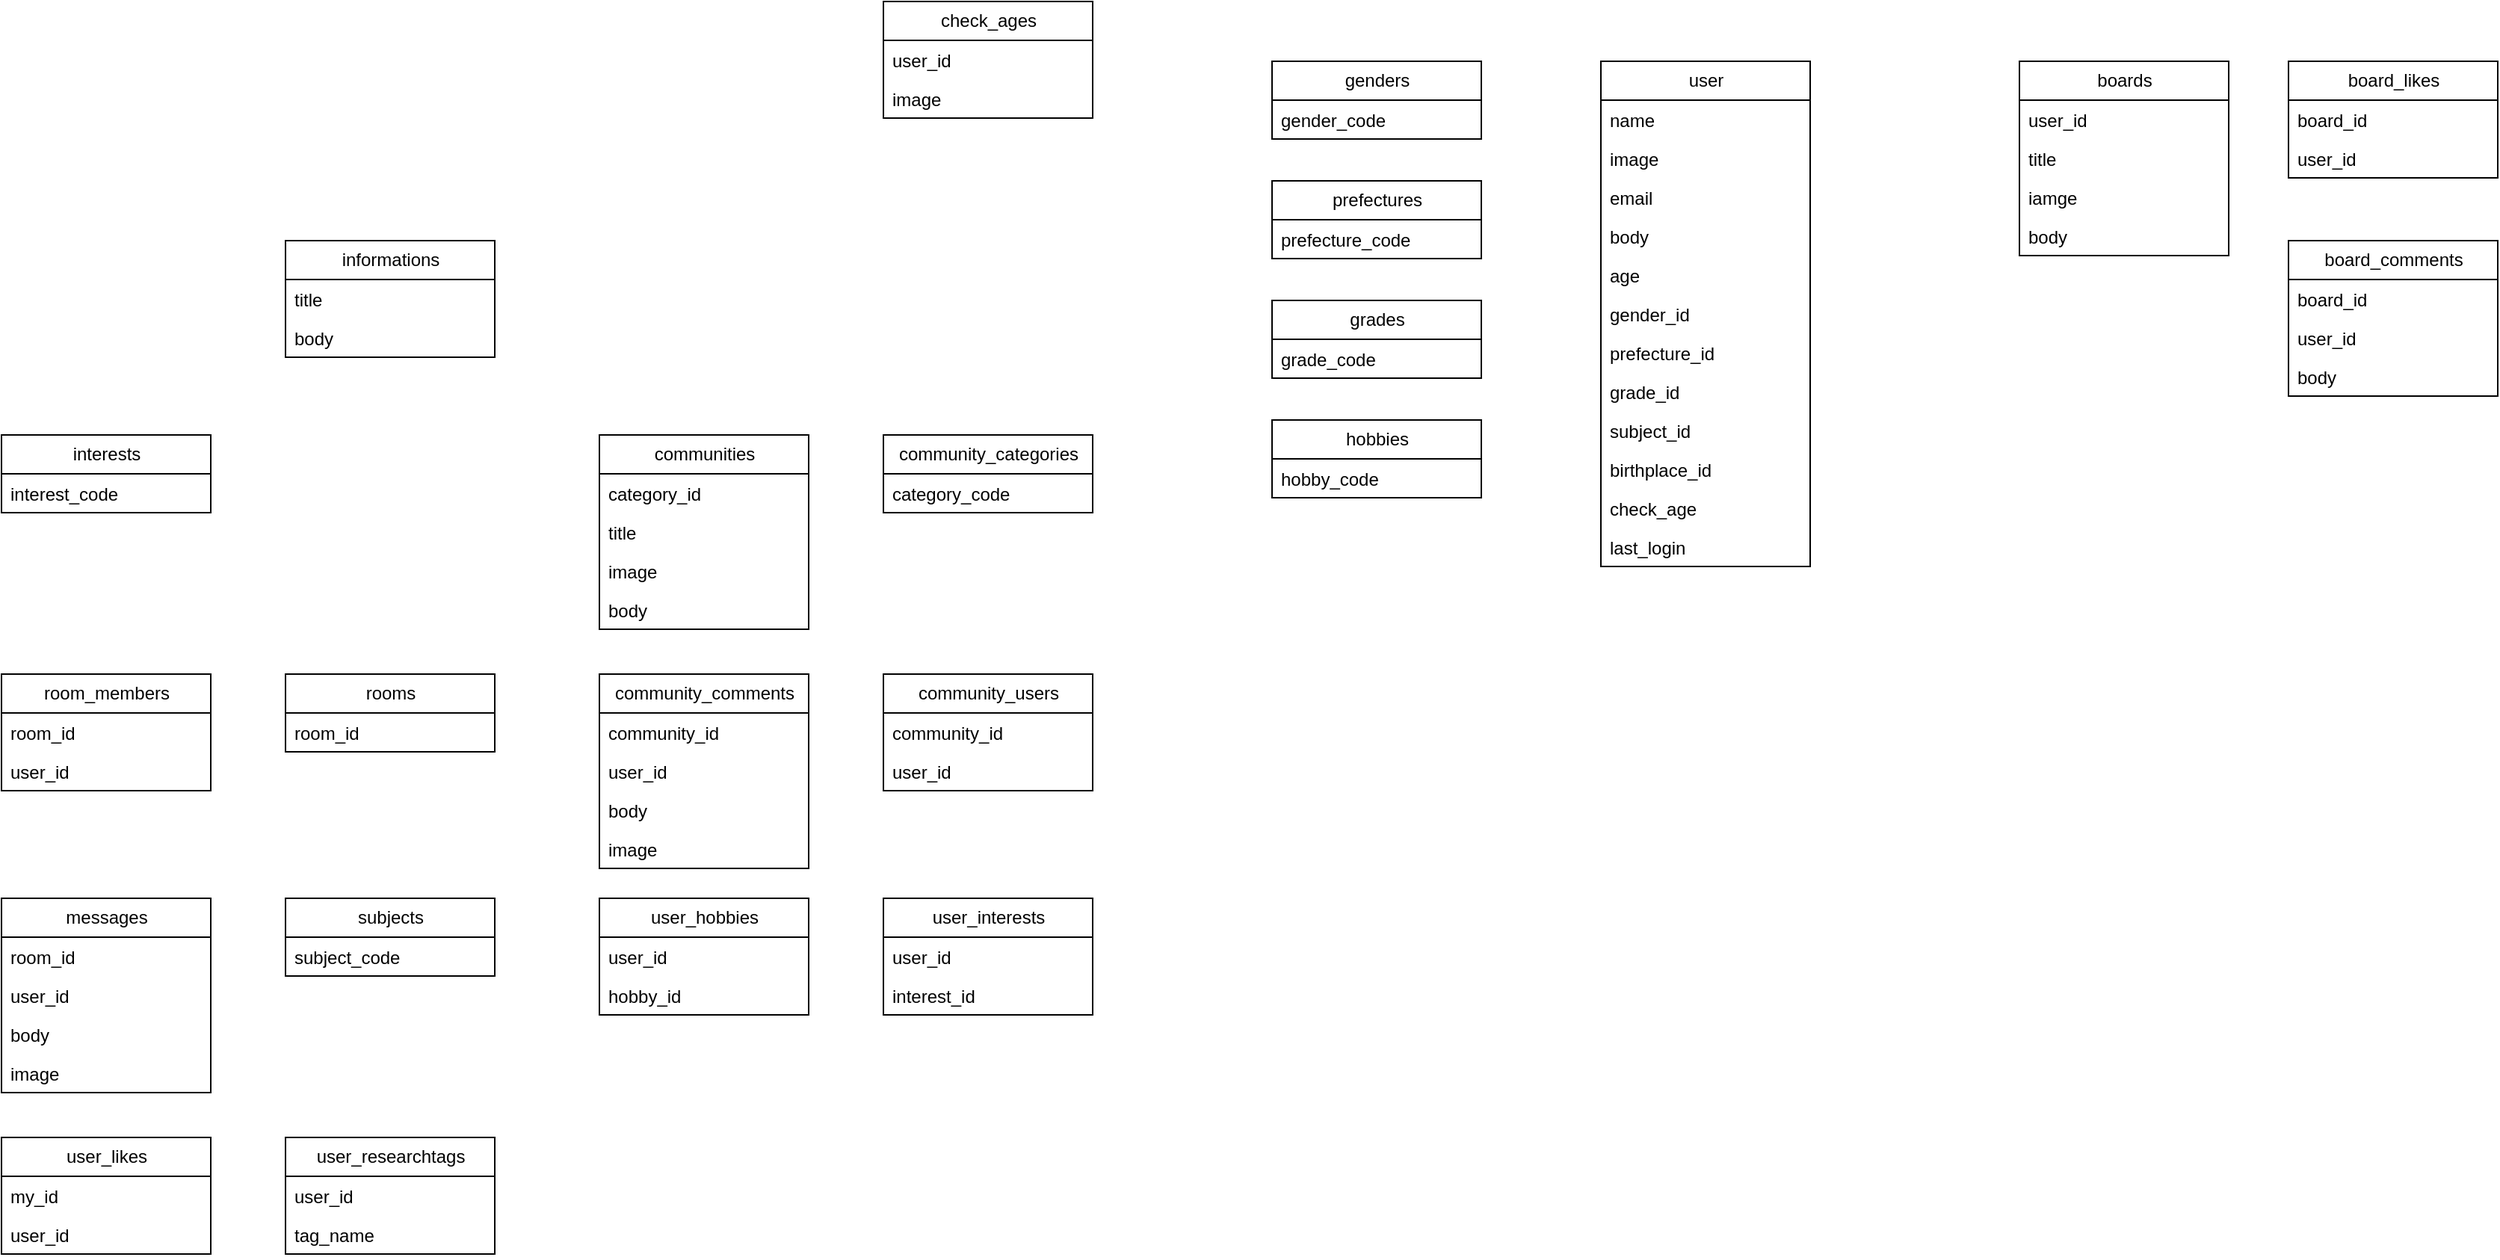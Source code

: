<mxfile version="21.6.9" type="github">
  <diagram name="ページ1" id="6iewMTlWC3NffTtaYx-6">
    <mxGraphModel dx="1723" dy="469" grid="1" gridSize="10" guides="1" tooltips="1" connect="1" arrows="1" fold="1" page="1" pageScale="1" pageWidth="827" pageHeight="1169" math="0" shadow="0">
      <root>
        <mxCell id="0" />
        <mxCell id="1" parent="0" />
        <mxCell id="muuuqwQ-U8elbr1STzxw-1" value="board_comments" style="swimlane;fontStyle=0;childLayout=stackLayout;horizontal=1;startSize=26;fillColor=none;horizontalStack=0;resizeParent=1;resizeParentMax=0;resizeLast=0;collapsible=1;marginBottom=0;html=1;" vertex="1" parent="1">
          <mxGeometry x="1460" y="280" width="140" height="104" as="geometry" />
        </mxCell>
        <mxCell id="muuuqwQ-U8elbr1STzxw-2" value="board_id" style="text;strokeColor=none;fillColor=none;align=left;verticalAlign=top;spacingLeft=4;spacingRight=4;overflow=hidden;rotatable=0;points=[[0,0.5],[1,0.5]];portConstraint=eastwest;whiteSpace=wrap;html=1;" vertex="1" parent="muuuqwQ-U8elbr1STzxw-1">
          <mxGeometry y="26" width="140" height="26" as="geometry" />
        </mxCell>
        <mxCell id="muuuqwQ-U8elbr1STzxw-3" value="user_id" style="text;strokeColor=none;fillColor=none;align=left;verticalAlign=top;spacingLeft=4;spacingRight=4;overflow=hidden;rotatable=0;points=[[0,0.5],[1,0.5]];portConstraint=eastwest;whiteSpace=wrap;html=1;" vertex="1" parent="muuuqwQ-U8elbr1STzxw-1">
          <mxGeometry y="52" width="140" height="26" as="geometry" />
        </mxCell>
        <mxCell id="muuuqwQ-U8elbr1STzxw-4" value="body" style="text;strokeColor=none;fillColor=none;align=left;verticalAlign=top;spacingLeft=4;spacingRight=4;overflow=hidden;rotatable=0;points=[[0,0.5],[1,0.5]];portConstraint=eastwest;whiteSpace=wrap;html=1;" vertex="1" parent="muuuqwQ-U8elbr1STzxw-1">
          <mxGeometry y="78" width="140" height="26" as="geometry" />
        </mxCell>
        <mxCell id="muuuqwQ-U8elbr1STzxw-5" value="board_likes" style="swimlane;fontStyle=0;childLayout=stackLayout;horizontal=1;startSize=26;fillColor=none;horizontalStack=0;resizeParent=1;resizeParentMax=0;resizeLast=0;collapsible=1;marginBottom=0;html=1;" vertex="1" parent="1">
          <mxGeometry x="1460" y="160" width="140" height="78" as="geometry" />
        </mxCell>
        <mxCell id="muuuqwQ-U8elbr1STzxw-6" value="board_id" style="text;strokeColor=none;fillColor=none;align=left;verticalAlign=top;spacingLeft=4;spacingRight=4;overflow=hidden;rotatable=0;points=[[0,0.5],[1,0.5]];portConstraint=eastwest;whiteSpace=wrap;html=1;" vertex="1" parent="muuuqwQ-U8elbr1STzxw-5">
          <mxGeometry y="26" width="140" height="26" as="geometry" />
        </mxCell>
        <mxCell id="muuuqwQ-U8elbr1STzxw-7" value="user_id" style="text;strokeColor=none;fillColor=none;align=left;verticalAlign=top;spacingLeft=4;spacingRight=4;overflow=hidden;rotatable=0;points=[[0,0.5],[1,0.5]];portConstraint=eastwest;whiteSpace=wrap;html=1;" vertex="1" parent="muuuqwQ-U8elbr1STzxw-5">
          <mxGeometry y="52" width="140" height="26" as="geometry" />
        </mxCell>
        <mxCell id="muuuqwQ-U8elbr1STzxw-9" value="check_ages" style="swimlane;fontStyle=0;childLayout=stackLayout;horizontal=1;startSize=26;fillColor=none;horizontalStack=0;resizeParent=1;resizeParentMax=0;resizeLast=0;collapsible=1;marginBottom=0;html=1;" vertex="1" parent="1">
          <mxGeometry x="520" y="120" width="140" height="78" as="geometry" />
        </mxCell>
        <mxCell id="muuuqwQ-U8elbr1STzxw-10" value="user_id" style="text;strokeColor=none;fillColor=none;align=left;verticalAlign=top;spacingLeft=4;spacingRight=4;overflow=hidden;rotatable=0;points=[[0,0.5],[1,0.5]];portConstraint=eastwest;whiteSpace=wrap;html=1;" vertex="1" parent="muuuqwQ-U8elbr1STzxw-9">
          <mxGeometry y="26" width="140" height="26" as="geometry" />
        </mxCell>
        <mxCell id="muuuqwQ-U8elbr1STzxw-11" value="image" style="text;strokeColor=none;fillColor=none;align=left;verticalAlign=top;spacingLeft=4;spacingRight=4;overflow=hidden;rotatable=0;points=[[0,0.5],[1,0.5]];portConstraint=eastwest;whiteSpace=wrap;html=1;" vertex="1" parent="muuuqwQ-U8elbr1STzxw-9">
          <mxGeometry y="52" width="140" height="26" as="geometry" />
        </mxCell>
        <mxCell id="muuuqwQ-U8elbr1STzxw-13" value="boards" style="swimlane;fontStyle=0;childLayout=stackLayout;horizontal=1;startSize=26;fillColor=none;horizontalStack=0;resizeParent=1;resizeParentMax=0;resizeLast=0;collapsible=1;marginBottom=0;html=1;" vertex="1" parent="1">
          <mxGeometry x="1280" y="160" width="140" height="130" as="geometry">
            <mxRectangle x="330" y="120" width="80" height="30" as="alternateBounds" />
          </mxGeometry>
        </mxCell>
        <mxCell id="muuuqwQ-U8elbr1STzxw-14" value="user_id" style="text;strokeColor=none;fillColor=none;align=left;verticalAlign=top;spacingLeft=4;spacingRight=4;overflow=hidden;rotatable=0;points=[[0,0.5],[1,0.5]];portConstraint=eastwest;whiteSpace=wrap;html=1;" vertex="1" parent="muuuqwQ-U8elbr1STzxw-13">
          <mxGeometry y="26" width="140" height="26" as="geometry" />
        </mxCell>
        <mxCell id="muuuqwQ-U8elbr1STzxw-15" value="title" style="text;strokeColor=none;fillColor=none;align=left;verticalAlign=top;spacingLeft=4;spacingRight=4;overflow=hidden;rotatable=0;points=[[0,0.5],[1,0.5]];portConstraint=eastwest;whiteSpace=wrap;html=1;" vertex="1" parent="muuuqwQ-U8elbr1STzxw-13">
          <mxGeometry y="52" width="140" height="26" as="geometry" />
        </mxCell>
        <mxCell id="muuuqwQ-U8elbr1STzxw-16" value="iamge" style="text;strokeColor=none;fillColor=none;align=left;verticalAlign=top;spacingLeft=4;spacingRight=4;overflow=hidden;rotatable=0;points=[[0,0.5],[1,0.5]];portConstraint=eastwest;whiteSpace=wrap;html=1;" vertex="1" parent="muuuqwQ-U8elbr1STzxw-13">
          <mxGeometry y="78" width="140" height="26" as="geometry" />
        </mxCell>
        <mxCell id="muuuqwQ-U8elbr1STzxw-101" value="body" style="text;strokeColor=none;fillColor=none;align=left;verticalAlign=top;spacingLeft=4;spacingRight=4;overflow=hidden;rotatable=0;points=[[0,0.5],[1,0.5]];portConstraint=eastwest;whiteSpace=wrap;html=1;" vertex="1" parent="muuuqwQ-U8elbr1STzxw-13">
          <mxGeometry y="104" width="140" height="26" as="geometry" />
        </mxCell>
        <mxCell id="muuuqwQ-U8elbr1STzxw-17" value="community_users" style="swimlane;fontStyle=0;childLayout=stackLayout;horizontal=1;startSize=26;fillColor=none;horizontalStack=0;resizeParent=1;resizeParentMax=0;resizeLast=0;collapsible=1;marginBottom=0;html=1;" vertex="1" parent="1">
          <mxGeometry x="520" y="570" width="140" height="78" as="geometry" />
        </mxCell>
        <mxCell id="muuuqwQ-U8elbr1STzxw-18" value="community_id" style="text;strokeColor=none;fillColor=none;align=left;verticalAlign=top;spacingLeft=4;spacingRight=4;overflow=hidden;rotatable=0;points=[[0,0.5],[1,0.5]];portConstraint=eastwest;whiteSpace=wrap;html=1;" vertex="1" parent="muuuqwQ-U8elbr1STzxw-17">
          <mxGeometry y="26" width="140" height="26" as="geometry" />
        </mxCell>
        <mxCell id="muuuqwQ-U8elbr1STzxw-19" value="user_id" style="text;strokeColor=none;fillColor=none;align=left;verticalAlign=top;spacingLeft=4;spacingRight=4;overflow=hidden;rotatable=0;points=[[0,0.5],[1,0.5]];portConstraint=eastwest;whiteSpace=wrap;html=1;" vertex="1" parent="muuuqwQ-U8elbr1STzxw-17">
          <mxGeometry y="52" width="140" height="26" as="geometry" />
        </mxCell>
        <mxCell id="muuuqwQ-U8elbr1STzxw-21" value="community_comments" style="swimlane;fontStyle=0;childLayout=stackLayout;horizontal=1;startSize=26;fillColor=none;horizontalStack=0;resizeParent=1;resizeParentMax=0;resizeLast=0;collapsible=1;marginBottom=0;html=1;" vertex="1" parent="1">
          <mxGeometry x="330" y="570" width="140" height="130" as="geometry" />
        </mxCell>
        <mxCell id="muuuqwQ-U8elbr1STzxw-22" value="community_id" style="text;strokeColor=none;fillColor=none;align=left;verticalAlign=top;spacingLeft=4;spacingRight=4;overflow=hidden;rotatable=0;points=[[0,0.5],[1,0.5]];portConstraint=eastwest;whiteSpace=wrap;html=1;" vertex="1" parent="muuuqwQ-U8elbr1STzxw-21">
          <mxGeometry y="26" width="140" height="26" as="geometry" />
        </mxCell>
        <mxCell id="muuuqwQ-U8elbr1STzxw-23" value="user_id" style="text;strokeColor=none;fillColor=none;align=left;verticalAlign=top;spacingLeft=4;spacingRight=4;overflow=hidden;rotatable=0;points=[[0,0.5],[1,0.5]];portConstraint=eastwest;whiteSpace=wrap;html=1;" vertex="1" parent="muuuqwQ-U8elbr1STzxw-21">
          <mxGeometry y="52" width="140" height="26" as="geometry" />
        </mxCell>
        <mxCell id="muuuqwQ-U8elbr1STzxw-24" value="body" style="text;strokeColor=none;fillColor=none;align=left;verticalAlign=top;spacingLeft=4;spacingRight=4;overflow=hidden;rotatable=0;points=[[0,0.5],[1,0.5]];portConstraint=eastwest;whiteSpace=wrap;html=1;" vertex="1" parent="muuuqwQ-U8elbr1STzxw-21">
          <mxGeometry y="78" width="140" height="26" as="geometry" />
        </mxCell>
        <mxCell id="muuuqwQ-U8elbr1STzxw-103" value="image" style="text;strokeColor=none;fillColor=none;align=left;verticalAlign=top;spacingLeft=4;spacingRight=4;overflow=hidden;rotatable=0;points=[[0,0.5],[1,0.5]];portConstraint=eastwest;whiteSpace=wrap;html=1;" vertex="1" parent="muuuqwQ-U8elbr1STzxw-21">
          <mxGeometry y="104" width="140" height="26" as="geometry" />
        </mxCell>
        <mxCell id="muuuqwQ-U8elbr1STzxw-25" value="communities" style="swimlane;fontStyle=0;childLayout=stackLayout;horizontal=1;startSize=26;fillColor=none;horizontalStack=0;resizeParent=1;resizeParentMax=0;resizeLast=0;collapsible=1;marginBottom=0;html=1;" vertex="1" parent="1">
          <mxGeometry x="330" y="410" width="140" height="130" as="geometry" />
        </mxCell>
        <mxCell id="muuuqwQ-U8elbr1STzxw-26" value="category_id" style="text;strokeColor=none;fillColor=none;align=left;verticalAlign=top;spacingLeft=4;spacingRight=4;overflow=hidden;rotatable=0;points=[[0,0.5],[1,0.5]];portConstraint=eastwest;whiteSpace=wrap;html=1;" vertex="1" parent="muuuqwQ-U8elbr1STzxw-25">
          <mxGeometry y="26" width="140" height="26" as="geometry" />
        </mxCell>
        <mxCell id="muuuqwQ-U8elbr1STzxw-27" value="title" style="text;strokeColor=none;fillColor=none;align=left;verticalAlign=top;spacingLeft=4;spacingRight=4;overflow=hidden;rotatable=0;points=[[0,0.5],[1,0.5]];portConstraint=eastwest;whiteSpace=wrap;html=1;" vertex="1" parent="muuuqwQ-U8elbr1STzxw-25">
          <mxGeometry y="52" width="140" height="26" as="geometry" />
        </mxCell>
        <mxCell id="muuuqwQ-U8elbr1STzxw-28" value="image" style="text;strokeColor=none;fillColor=none;align=left;verticalAlign=top;spacingLeft=4;spacingRight=4;overflow=hidden;rotatable=0;points=[[0,0.5],[1,0.5]];portConstraint=eastwest;whiteSpace=wrap;html=1;" vertex="1" parent="muuuqwQ-U8elbr1STzxw-25">
          <mxGeometry y="78" width="140" height="26" as="geometry" />
        </mxCell>
        <mxCell id="muuuqwQ-U8elbr1STzxw-102" value="body" style="text;strokeColor=none;fillColor=none;align=left;verticalAlign=top;spacingLeft=4;spacingRight=4;overflow=hidden;rotatable=0;points=[[0,0.5],[1,0.5]];portConstraint=eastwest;whiteSpace=wrap;html=1;" vertex="1" parent="muuuqwQ-U8elbr1STzxw-25">
          <mxGeometry y="104" width="140" height="26" as="geometry" />
        </mxCell>
        <mxCell id="muuuqwQ-U8elbr1STzxw-29" value="community_categories" style="swimlane;fontStyle=0;childLayout=stackLayout;horizontal=1;startSize=26;fillColor=none;horizontalStack=0;resizeParent=1;resizeParentMax=0;resizeLast=0;collapsible=1;marginBottom=0;html=1;" vertex="1" parent="1">
          <mxGeometry x="520" y="410" width="140" height="52" as="geometry" />
        </mxCell>
        <mxCell id="muuuqwQ-U8elbr1STzxw-30" value="category_code" style="text;strokeColor=none;fillColor=none;align=left;verticalAlign=top;spacingLeft=4;spacingRight=4;overflow=hidden;rotatable=0;points=[[0,0.5],[1,0.5]];portConstraint=eastwest;whiteSpace=wrap;html=1;" vertex="1" parent="muuuqwQ-U8elbr1STzxw-29">
          <mxGeometry y="26" width="140" height="26" as="geometry" />
        </mxCell>
        <mxCell id="muuuqwQ-U8elbr1STzxw-33" value="genders" style="swimlane;fontStyle=0;childLayout=stackLayout;horizontal=1;startSize=26;fillColor=none;horizontalStack=0;resizeParent=1;resizeParentMax=0;resizeLast=0;collapsible=1;marginBottom=0;html=1;" vertex="1" parent="1">
          <mxGeometry x="780" y="160" width="140" height="52" as="geometry" />
        </mxCell>
        <mxCell id="muuuqwQ-U8elbr1STzxw-34" value="gender_code" style="text;strokeColor=none;fillColor=none;align=left;verticalAlign=top;spacingLeft=4;spacingRight=4;overflow=hidden;rotatable=0;points=[[0,0.5],[1,0.5]];portConstraint=eastwest;whiteSpace=wrap;html=1;" vertex="1" parent="muuuqwQ-U8elbr1STzxw-33">
          <mxGeometry y="26" width="140" height="26" as="geometry" />
        </mxCell>
        <mxCell id="muuuqwQ-U8elbr1STzxw-41" value="interests" style="swimlane;fontStyle=0;childLayout=stackLayout;horizontal=1;startSize=26;fillColor=none;horizontalStack=0;resizeParent=1;resizeParentMax=0;resizeLast=0;collapsible=1;marginBottom=0;html=1;" vertex="1" parent="1">
          <mxGeometry x="-70" y="410" width="140" height="52" as="geometry" />
        </mxCell>
        <mxCell id="muuuqwQ-U8elbr1STzxw-42" value="interest_code" style="text;strokeColor=none;fillColor=none;align=left;verticalAlign=top;spacingLeft=4;spacingRight=4;overflow=hidden;rotatable=0;points=[[0,0.5],[1,0.5]];portConstraint=eastwest;whiteSpace=wrap;html=1;" vertex="1" parent="muuuqwQ-U8elbr1STzxw-41">
          <mxGeometry y="26" width="140" height="26" as="geometry" />
        </mxCell>
        <mxCell id="muuuqwQ-U8elbr1STzxw-45" value="prefectures" style="swimlane;fontStyle=0;childLayout=stackLayout;horizontal=1;startSize=26;fillColor=none;horizontalStack=0;resizeParent=1;resizeParentMax=0;resizeLast=0;collapsible=1;marginBottom=0;html=1;" vertex="1" parent="1">
          <mxGeometry x="780" y="240" width="140" height="52" as="geometry" />
        </mxCell>
        <mxCell id="muuuqwQ-U8elbr1STzxw-46" value="prefecture_code" style="text;strokeColor=none;fillColor=none;align=left;verticalAlign=top;spacingLeft=4;spacingRight=4;overflow=hidden;rotatable=0;points=[[0,0.5],[1,0.5]];portConstraint=eastwest;whiteSpace=wrap;html=1;" vertex="1" parent="muuuqwQ-U8elbr1STzxw-45">
          <mxGeometry y="26" width="140" height="26" as="geometry" />
        </mxCell>
        <mxCell id="muuuqwQ-U8elbr1STzxw-49" value="informations" style="swimlane;fontStyle=0;childLayout=stackLayout;horizontal=1;startSize=26;fillColor=none;horizontalStack=0;resizeParent=1;resizeParentMax=0;resizeLast=0;collapsible=1;marginBottom=0;html=1;" vertex="1" parent="1">
          <mxGeometry x="120" y="280" width="140" height="78" as="geometry" />
        </mxCell>
        <mxCell id="muuuqwQ-U8elbr1STzxw-50" value="title" style="text;strokeColor=none;fillColor=none;align=left;verticalAlign=top;spacingLeft=4;spacingRight=4;overflow=hidden;rotatable=0;points=[[0,0.5],[1,0.5]];portConstraint=eastwest;whiteSpace=wrap;html=1;" vertex="1" parent="muuuqwQ-U8elbr1STzxw-49">
          <mxGeometry y="26" width="140" height="26" as="geometry" />
        </mxCell>
        <mxCell id="muuuqwQ-U8elbr1STzxw-51" value="body" style="text;strokeColor=none;fillColor=none;align=left;verticalAlign=top;spacingLeft=4;spacingRight=4;overflow=hidden;rotatable=0;points=[[0,0.5],[1,0.5]];portConstraint=eastwest;whiteSpace=wrap;html=1;" vertex="1" parent="muuuqwQ-U8elbr1STzxw-49">
          <mxGeometry y="52" width="140" height="26" as="geometry" />
        </mxCell>
        <mxCell id="muuuqwQ-U8elbr1STzxw-53" value="grades" style="swimlane;fontStyle=0;childLayout=stackLayout;horizontal=1;startSize=26;fillColor=none;horizontalStack=0;resizeParent=1;resizeParentMax=0;resizeLast=0;collapsible=1;marginBottom=0;html=1;" vertex="1" parent="1">
          <mxGeometry x="780" y="320" width="140" height="52" as="geometry" />
        </mxCell>
        <mxCell id="muuuqwQ-U8elbr1STzxw-54" value="grade_code" style="text;strokeColor=none;fillColor=none;align=left;verticalAlign=top;spacingLeft=4;spacingRight=4;overflow=hidden;rotatable=0;points=[[0,0.5],[1,0.5]];portConstraint=eastwest;whiteSpace=wrap;html=1;" vertex="1" parent="muuuqwQ-U8elbr1STzxw-53">
          <mxGeometry y="26" width="140" height="26" as="geometry" />
        </mxCell>
        <mxCell id="muuuqwQ-U8elbr1STzxw-57" value="rooms" style="swimlane;fontStyle=0;childLayout=stackLayout;horizontal=1;startSize=26;fillColor=none;horizontalStack=0;resizeParent=1;resizeParentMax=0;resizeLast=0;collapsible=1;marginBottom=0;html=1;" vertex="1" parent="1">
          <mxGeometry x="120" y="570" width="140" height="52" as="geometry" />
        </mxCell>
        <mxCell id="muuuqwQ-U8elbr1STzxw-58" value="room_id" style="text;strokeColor=none;fillColor=none;align=left;verticalAlign=top;spacingLeft=4;spacingRight=4;overflow=hidden;rotatable=0;points=[[0,0.5],[1,0.5]];portConstraint=eastwest;whiteSpace=wrap;html=1;" vertex="1" parent="muuuqwQ-U8elbr1STzxw-57">
          <mxGeometry y="26" width="140" height="26" as="geometry" />
        </mxCell>
        <mxCell id="muuuqwQ-U8elbr1STzxw-61" value="room_members" style="swimlane;fontStyle=0;childLayout=stackLayout;horizontal=1;startSize=26;fillColor=none;horizontalStack=0;resizeParent=1;resizeParentMax=0;resizeLast=0;collapsible=1;marginBottom=0;html=1;" vertex="1" parent="1">
          <mxGeometry x="-70" y="570" width="140" height="78" as="geometry" />
        </mxCell>
        <mxCell id="muuuqwQ-U8elbr1STzxw-62" value="room_id" style="text;strokeColor=none;fillColor=none;align=left;verticalAlign=top;spacingLeft=4;spacingRight=4;overflow=hidden;rotatable=0;points=[[0,0.5],[1,0.5]];portConstraint=eastwest;whiteSpace=wrap;html=1;" vertex="1" parent="muuuqwQ-U8elbr1STzxw-61">
          <mxGeometry y="26" width="140" height="26" as="geometry" />
        </mxCell>
        <mxCell id="muuuqwQ-U8elbr1STzxw-63" value="user_id" style="text;strokeColor=none;fillColor=none;align=left;verticalAlign=top;spacingLeft=4;spacingRight=4;overflow=hidden;rotatable=0;points=[[0,0.5],[1,0.5]];portConstraint=eastwest;whiteSpace=wrap;html=1;" vertex="1" parent="muuuqwQ-U8elbr1STzxw-61">
          <mxGeometry y="52" width="140" height="26" as="geometry" />
        </mxCell>
        <mxCell id="muuuqwQ-U8elbr1STzxw-65" value="messages" style="swimlane;fontStyle=0;childLayout=stackLayout;horizontal=1;startSize=26;fillColor=none;horizontalStack=0;resizeParent=1;resizeParentMax=0;resizeLast=0;collapsible=1;marginBottom=0;html=1;" vertex="1" parent="1">
          <mxGeometry x="-70" y="720" width="140" height="130" as="geometry" />
        </mxCell>
        <mxCell id="muuuqwQ-U8elbr1STzxw-66" value="room_id" style="text;strokeColor=none;fillColor=none;align=left;verticalAlign=top;spacingLeft=4;spacingRight=4;overflow=hidden;rotatable=0;points=[[0,0.5],[1,0.5]];portConstraint=eastwest;whiteSpace=wrap;html=1;" vertex="1" parent="muuuqwQ-U8elbr1STzxw-65">
          <mxGeometry y="26" width="140" height="26" as="geometry" />
        </mxCell>
        <mxCell id="muuuqwQ-U8elbr1STzxw-67" value="user_id" style="text;strokeColor=none;fillColor=none;align=left;verticalAlign=top;spacingLeft=4;spacingRight=4;overflow=hidden;rotatable=0;points=[[0,0.5],[1,0.5]];portConstraint=eastwest;whiteSpace=wrap;html=1;" vertex="1" parent="muuuqwQ-U8elbr1STzxw-65">
          <mxGeometry y="52" width="140" height="26" as="geometry" />
        </mxCell>
        <mxCell id="muuuqwQ-U8elbr1STzxw-68" value="body" style="text;strokeColor=none;fillColor=none;align=left;verticalAlign=top;spacingLeft=4;spacingRight=4;overflow=hidden;rotatable=0;points=[[0,0.5],[1,0.5]];portConstraint=eastwest;whiteSpace=wrap;html=1;" vertex="1" parent="muuuqwQ-U8elbr1STzxw-65">
          <mxGeometry y="78" width="140" height="26" as="geometry" />
        </mxCell>
        <mxCell id="muuuqwQ-U8elbr1STzxw-104" value="image" style="text;strokeColor=none;fillColor=none;align=left;verticalAlign=top;spacingLeft=4;spacingRight=4;overflow=hidden;rotatable=0;points=[[0,0.5],[1,0.5]];portConstraint=eastwest;whiteSpace=wrap;html=1;" vertex="1" parent="muuuqwQ-U8elbr1STzxw-65">
          <mxGeometry y="104" width="140" height="26" as="geometry" />
        </mxCell>
        <mxCell id="muuuqwQ-U8elbr1STzxw-69" value="subjects" style="swimlane;fontStyle=0;childLayout=stackLayout;horizontal=1;startSize=26;fillColor=none;horizontalStack=0;resizeParent=1;resizeParentMax=0;resizeLast=0;collapsible=1;marginBottom=0;html=1;" vertex="1" parent="1">
          <mxGeometry x="120" y="720" width="140" height="52" as="geometry" />
        </mxCell>
        <mxCell id="muuuqwQ-U8elbr1STzxw-70" value="subject_code" style="text;strokeColor=none;fillColor=none;align=left;verticalAlign=top;spacingLeft=4;spacingRight=4;overflow=hidden;rotatable=0;points=[[0,0.5],[1,0.5]];portConstraint=eastwest;whiteSpace=wrap;html=1;" vertex="1" parent="muuuqwQ-U8elbr1STzxw-69">
          <mxGeometry y="26" width="140" height="26" as="geometry" />
        </mxCell>
        <mxCell id="muuuqwQ-U8elbr1STzxw-73" value="user_hobbies" style="swimlane;fontStyle=0;childLayout=stackLayout;horizontal=1;startSize=26;fillColor=none;horizontalStack=0;resizeParent=1;resizeParentMax=0;resizeLast=0;collapsible=1;marginBottom=0;html=1;" vertex="1" parent="1">
          <mxGeometry x="330" y="720" width="140" height="78" as="geometry" />
        </mxCell>
        <mxCell id="muuuqwQ-U8elbr1STzxw-74" value="user_id" style="text;strokeColor=none;fillColor=none;align=left;verticalAlign=top;spacingLeft=4;spacingRight=4;overflow=hidden;rotatable=0;points=[[0,0.5],[1,0.5]];portConstraint=eastwest;whiteSpace=wrap;html=1;" vertex="1" parent="muuuqwQ-U8elbr1STzxw-73">
          <mxGeometry y="26" width="140" height="26" as="geometry" />
        </mxCell>
        <mxCell id="muuuqwQ-U8elbr1STzxw-75" value="hobby_id" style="text;strokeColor=none;fillColor=none;align=left;verticalAlign=top;spacingLeft=4;spacingRight=4;overflow=hidden;rotatable=0;points=[[0,0.5],[1,0.5]];portConstraint=eastwest;whiteSpace=wrap;html=1;" vertex="1" parent="muuuqwQ-U8elbr1STzxw-73">
          <mxGeometry y="52" width="140" height="26" as="geometry" />
        </mxCell>
        <mxCell id="muuuqwQ-U8elbr1STzxw-77" value="user_interests" style="swimlane;fontStyle=0;childLayout=stackLayout;horizontal=1;startSize=26;fillColor=none;horizontalStack=0;resizeParent=1;resizeParentMax=0;resizeLast=0;collapsible=1;marginBottom=0;html=1;" vertex="1" parent="1">
          <mxGeometry x="520" y="720" width="140" height="78" as="geometry" />
        </mxCell>
        <mxCell id="muuuqwQ-U8elbr1STzxw-78" value="user_id" style="text;strokeColor=none;fillColor=none;align=left;verticalAlign=top;spacingLeft=4;spacingRight=4;overflow=hidden;rotatable=0;points=[[0,0.5],[1,0.5]];portConstraint=eastwest;whiteSpace=wrap;html=1;" vertex="1" parent="muuuqwQ-U8elbr1STzxw-77">
          <mxGeometry y="26" width="140" height="26" as="geometry" />
        </mxCell>
        <mxCell id="muuuqwQ-U8elbr1STzxw-79" value="interest_id" style="text;strokeColor=none;fillColor=none;align=left;verticalAlign=top;spacingLeft=4;spacingRight=4;overflow=hidden;rotatable=0;points=[[0,0.5],[1,0.5]];portConstraint=eastwest;whiteSpace=wrap;html=1;" vertex="1" parent="muuuqwQ-U8elbr1STzxw-77">
          <mxGeometry y="52" width="140" height="26" as="geometry" />
        </mxCell>
        <mxCell id="muuuqwQ-U8elbr1STzxw-85" value="user" style="swimlane;fontStyle=0;childLayout=stackLayout;horizontal=1;startSize=26;fillColor=none;horizontalStack=0;resizeParent=1;resizeParentMax=0;resizeLast=0;collapsible=1;marginBottom=0;html=1;" vertex="1" parent="1">
          <mxGeometry x="1000" y="160" width="140" height="338" as="geometry" />
        </mxCell>
        <mxCell id="muuuqwQ-U8elbr1STzxw-86" value="name" style="text;strokeColor=none;fillColor=none;align=left;verticalAlign=top;spacingLeft=4;spacingRight=4;overflow=hidden;rotatable=0;points=[[0,0.5],[1,0.5]];portConstraint=eastwest;whiteSpace=wrap;html=1;" vertex="1" parent="muuuqwQ-U8elbr1STzxw-85">
          <mxGeometry y="26" width="140" height="26" as="geometry" />
        </mxCell>
        <mxCell id="muuuqwQ-U8elbr1STzxw-87" value="image" style="text;strokeColor=none;fillColor=none;align=left;verticalAlign=top;spacingLeft=4;spacingRight=4;overflow=hidden;rotatable=0;points=[[0,0.5],[1,0.5]];portConstraint=eastwest;whiteSpace=wrap;html=1;" vertex="1" parent="muuuqwQ-U8elbr1STzxw-85">
          <mxGeometry y="52" width="140" height="26" as="geometry" />
        </mxCell>
        <mxCell id="muuuqwQ-U8elbr1STzxw-88" value="email" style="text;strokeColor=none;fillColor=none;align=left;verticalAlign=top;spacingLeft=4;spacingRight=4;overflow=hidden;rotatable=0;points=[[0,0.5],[1,0.5]];portConstraint=eastwest;whiteSpace=wrap;html=1;" vertex="1" parent="muuuqwQ-U8elbr1STzxw-85">
          <mxGeometry y="78" width="140" height="26" as="geometry" />
        </mxCell>
        <mxCell id="muuuqwQ-U8elbr1STzxw-111" value="body" style="text;strokeColor=none;fillColor=none;align=left;verticalAlign=top;spacingLeft=4;spacingRight=4;overflow=hidden;rotatable=0;points=[[0,0.5],[1,0.5]];portConstraint=eastwest;whiteSpace=wrap;html=1;" vertex="1" parent="muuuqwQ-U8elbr1STzxw-85">
          <mxGeometry y="104" width="140" height="26" as="geometry" />
        </mxCell>
        <mxCell id="muuuqwQ-U8elbr1STzxw-110" value="age" style="text;strokeColor=none;fillColor=none;align=left;verticalAlign=top;spacingLeft=4;spacingRight=4;overflow=hidden;rotatable=0;points=[[0,0.5],[1,0.5]];portConstraint=eastwest;whiteSpace=wrap;html=1;" vertex="1" parent="muuuqwQ-U8elbr1STzxw-85">
          <mxGeometry y="130" width="140" height="26" as="geometry" />
        </mxCell>
        <mxCell id="muuuqwQ-U8elbr1STzxw-109" value="gender_id" style="text;strokeColor=none;fillColor=none;align=left;verticalAlign=top;spacingLeft=4;spacingRight=4;overflow=hidden;rotatable=0;points=[[0,0.5],[1,0.5]];portConstraint=eastwest;whiteSpace=wrap;html=1;" vertex="1" parent="muuuqwQ-U8elbr1STzxw-85">
          <mxGeometry y="156" width="140" height="26" as="geometry" />
        </mxCell>
        <mxCell id="muuuqwQ-U8elbr1STzxw-108" value="prefecture_id" style="text;strokeColor=none;fillColor=none;align=left;verticalAlign=top;spacingLeft=4;spacingRight=4;overflow=hidden;rotatable=0;points=[[0,0.5],[1,0.5]];portConstraint=eastwest;whiteSpace=wrap;html=1;" vertex="1" parent="muuuqwQ-U8elbr1STzxw-85">
          <mxGeometry y="182" width="140" height="26" as="geometry" />
        </mxCell>
        <mxCell id="muuuqwQ-U8elbr1STzxw-107" value="grade_id" style="text;strokeColor=none;fillColor=none;align=left;verticalAlign=top;spacingLeft=4;spacingRight=4;overflow=hidden;rotatable=0;points=[[0,0.5],[1,0.5]];portConstraint=eastwest;whiteSpace=wrap;html=1;" vertex="1" parent="muuuqwQ-U8elbr1STzxw-85">
          <mxGeometry y="208" width="140" height="26" as="geometry" />
        </mxCell>
        <mxCell id="muuuqwQ-U8elbr1STzxw-106" value="subject_id" style="text;strokeColor=none;fillColor=none;align=left;verticalAlign=top;spacingLeft=4;spacingRight=4;overflow=hidden;rotatable=0;points=[[0,0.5],[1,0.5]];portConstraint=eastwest;whiteSpace=wrap;html=1;" vertex="1" parent="muuuqwQ-U8elbr1STzxw-85">
          <mxGeometry y="234" width="140" height="26" as="geometry" />
        </mxCell>
        <mxCell id="muuuqwQ-U8elbr1STzxw-105" value="birthplace_id" style="text;strokeColor=none;fillColor=none;align=left;verticalAlign=top;spacingLeft=4;spacingRight=4;overflow=hidden;rotatable=0;points=[[0,0.5],[1,0.5]];portConstraint=eastwest;whiteSpace=wrap;html=1;" vertex="1" parent="muuuqwQ-U8elbr1STzxw-85">
          <mxGeometry y="260" width="140" height="26" as="geometry" />
        </mxCell>
        <mxCell id="muuuqwQ-U8elbr1STzxw-113" value="check_age" style="text;strokeColor=none;fillColor=none;align=left;verticalAlign=top;spacingLeft=4;spacingRight=4;overflow=hidden;rotatable=0;points=[[0,0.5],[1,0.5]];portConstraint=eastwest;whiteSpace=wrap;html=1;" vertex="1" parent="muuuqwQ-U8elbr1STzxw-85">
          <mxGeometry y="286" width="140" height="26" as="geometry" />
        </mxCell>
        <mxCell id="muuuqwQ-U8elbr1STzxw-112" value="last_login" style="text;strokeColor=none;fillColor=none;align=left;verticalAlign=top;spacingLeft=4;spacingRight=4;overflow=hidden;rotatable=0;points=[[0,0.5],[1,0.5]];portConstraint=eastwest;whiteSpace=wrap;html=1;" vertex="1" parent="muuuqwQ-U8elbr1STzxw-85">
          <mxGeometry y="312" width="140" height="26" as="geometry" />
        </mxCell>
        <mxCell id="muuuqwQ-U8elbr1STzxw-89" value="user_researchtags" style="swimlane;fontStyle=0;childLayout=stackLayout;horizontal=1;startSize=26;fillColor=none;horizontalStack=0;resizeParent=1;resizeParentMax=0;resizeLast=0;collapsible=1;marginBottom=0;html=1;" vertex="1" parent="1">
          <mxGeometry x="120" y="880" width="140" height="78" as="geometry" />
        </mxCell>
        <mxCell id="muuuqwQ-U8elbr1STzxw-90" value="user_id" style="text;strokeColor=none;fillColor=none;align=left;verticalAlign=top;spacingLeft=4;spacingRight=4;overflow=hidden;rotatable=0;points=[[0,0.5],[1,0.5]];portConstraint=eastwest;whiteSpace=wrap;html=1;" vertex="1" parent="muuuqwQ-U8elbr1STzxw-89">
          <mxGeometry y="26" width="140" height="26" as="geometry" />
        </mxCell>
        <mxCell id="muuuqwQ-U8elbr1STzxw-91" value="tag_name" style="text;strokeColor=none;fillColor=none;align=left;verticalAlign=top;spacingLeft=4;spacingRight=4;overflow=hidden;rotatable=0;points=[[0,0.5],[1,0.5]];portConstraint=eastwest;whiteSpace=wrap;html=1;" vertex="1" parent="muuuqwQ-U8elbr1STzxw-89">
          <mxGeometry y="52" width="140" height="26" as="geometry" />
        </mxCell>
        <mxCell id="muuuqwQ-U8elbr1STzxw-93" value="user_likes" style="swimlane;fontStyle=0;childLayout=stackLayout;horizontal=1;startSize=26;fillColor=none;horizontalStack=0;resizeParent=1;resizeParentMax=0;resizeLast=0;collapsible=1;marginBottom=0;html=1;" vertex="1" parent="1">
          <mxGeometry x="-70" y="880" width="140" height="78" as="geometry" />
        </mxCell>
        <mxCell id="muuuqwQ-U8elbr1STzxw-94" value="my_id" style="text;strokeColor=none;fillColor=none;align=left;verticalAlign=top;spacingLeft=4;spacingRight=4;overflow=hidden;rotatable=0;points=[[0,0.5],[1,0.5]];portConstraint=eastwest;whiteSpace=wrap;html=1;" vertex="1" parent="muuuqwQ-U8elbr1STzxw-93">
          <mxGeometry y="26" width="140" height="26" as="geometry" />
        </mxCell>
        <mxCell id="muuuqwQ-U8elbr1STzxw-95" value="user_id" style="text;strokeColor=none;fillColor=none;align=left;verticalAlign=top;spacingLeft=4;spacingRight=4;overflow=hidden;rotatable=0;points=[[0,0.5],[1,0.5]];portConstraint=eastwest;whiteSpace=wrap;html=1;" vertex="1" parent="muuuqwQ-U8elbr1STzxw-93">
          <mxGeometry y="52" width="140" height="26" as="geometry" />
        </mxCell>
        <mxCell id="muuuqwQ-U8elbr1STzxw-37" value="hobbies" style="swimlane;fontStyle=0;childLayout=stackLayout;horizontal=1;startSize=26;fillColor=none;horizontalStack=0;resizeParent=1;resizeParentMax=0;resizeLast=0;collapsible=1;marginBottom=0;html=1;" vertex="1" parent="1">
          <mxGeometry x="780" y="400" width="140" height="52" as="geometry" />
        </mxCell>
        <mxCell id="muuuqwQ-U8elbr1STzxw-38" value="hobby_code" style="text;strokeColor=none;fillColor=none;align=left;verticalAlign=top;spacingLeft=4;spacingRight=4;overflow=hidden;rotatable=0;points=[[0,0.5],[1,0.5]];portConstraint=eastwest;whiteSpace=wrap;html=1;" vertex="1" parent="muuuqwQ-U8elbr1STzxw-37">
          <mxGeometry y="26" width="140" height="26" as="geometry" />
        </mxCell>
      </root>
    </mxGraphModel>
  </diagram>
</mxfile>
